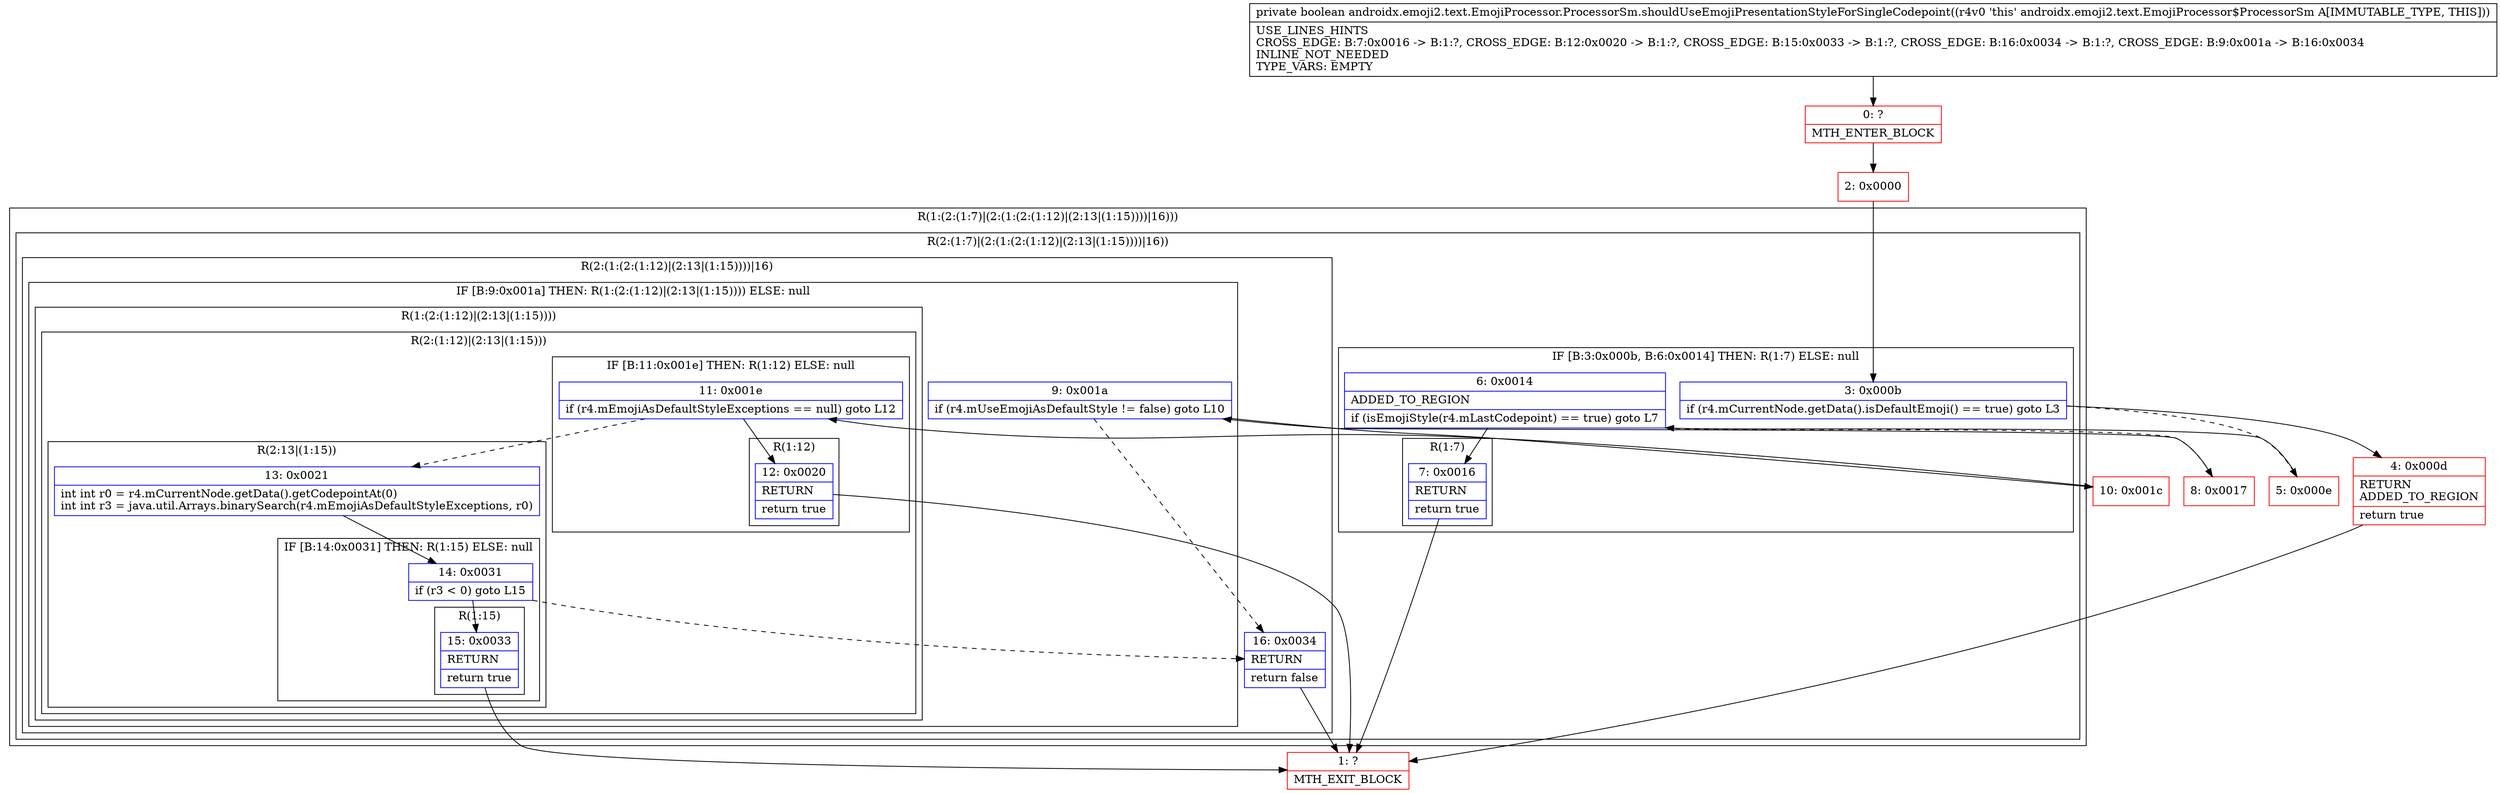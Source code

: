 digraph "CFG forandroidx.emoji2.text.EmojiProcessor.ProcessorSm.shouldUseEmojiPresentationStyleForSingleCodepoint()Z" {
subgraph cluster_Region_1205112810 {
label = "R(1:(2:(1:7)|(2:(1:(2:(1:12)|(2:13|(1:15))))|16)))";
node [shape=record,color=blue];
subgraph cluster_Region_1579619671 {
label = "R(2:(1:7)|(2:(1:(2:(1:12)|(2:13|(1:15))))|16))";
node [shape=record,color=blue];
subgraph cluster_IfRegion_473158893 {
label = "IF [B:3:0x000b, B:6:0x0014] THEN: R(1:7) ELSE: null";
node [shape=record,color=blue];
Node_3 [shape=record,label="{3\:\ 0x000b|if (r4.mCurrentNode.getData().isDefaultEmoji() == true) goto L3\l}"];
Node_6 [shape=record,label="{6\:\ 0x0014|ADDED_TO_REGION\l|if (isEmojiStyle(r4.mLastCodepoint) == true) goto L7\l}"];
subgraph cluster_Region_1971788354 {
label = "R(1:7)";
node [shape=record,color=blue];
Node_7 [shape=record,label="{7\:\ 0x0016|RETURN\l|return true\l}"];
}
}
subgraph cluster_Region_374300871 {
label = "R(2:(1:(2:(1:12)|(2:13|(1:15))))|16)";
node [shape=record,color=blue];
subgraph cluster_IfRegion_1881424628 {
label = "IF [B:9:0x001a] THEN: R(1:(2:(1:12)|(2:13|(1:15)))) ELSE: null";
node [shape=record,color=blue];
Node_9 [shape=record,label="{9\:\ 0x001a|if (r4.mUseEmojiAsDefaultStyle != false) goto L10\l}"];
subgraph cluster_Region_1915909281 {
label = "R(1:(2:(1:12)|(2:13|(1:15))))";
node [shape=record,color=blue];
subgraph cluster_Region_1059726767 {
label = "R(2:(1:12)|(2:13|(1:15)))";
node [shape=record,color=blue];
subgraph cluster_IfRegion_1376662485 {
label = "IF [B:11:0x001e] THEN: R(1:12) ELSE: null";
node [shape=record,color=blue];
Node_11 [shape=record,label="{11\:\ 0x001e|if (r4.mEmojiAsDefaultStyleExceptions == null) goto L12\l}"];
subgraph cluster_Region_15722626 {
label = "R(1:12)";
node [shape=record,color=blue];
Node_12 [shape=record,label="{12\:\ 0x0020|RETURN\l|return true\l}"];
}
}
subgraph cluster_Region_1842569676 {
label = "R(2:13|(1:15))";
node [shape=record,color=blue];
Node_13 [shape=record,label="{13\:\ 0x0021|int int r0 = r4.mCurrentNode.getData().getCodepointAt(0)\lint int r3 = java.util.Arrays.binarySearch(r4.mEmojiAsDefaultStyleExceptions, r0)\l}"];
subgraph cluster_IfRegion_1322066539 {
label = "IF [B:14:0x0031] THEN: R(1:15) ELSE: null";
node [shape=record,color=blue];
Node_14 [shape=record,label="{14\:\ 0x0031|if (r3 \< 0) goto L15\l}"];
subgraph cluster_Region_1637421890 {
label = "R(1:15)";
node [shape=record,color=blue];
Node_15 [shape=record,label="{15\:\ 0x0033|RETURN\l|return true\l}"];
}
}
}
}
}
}
Node_16 [shape=record,label="{16\:\ 0x0034|RETURN\l|return false\l}"];
}
}
}
Node_0 [shape=record,color=red,label="{0\:\ ?|MTH_ENTER_BLOCK\l}"];
Node_2 [shape=record,color=red,label="{2\:\ 0x0000}"];
Node_4 [shape=record,color=red,label="{4\:\ 0x000d|RETURN\lADDED_TO_REGION\l|return true\l}"];
Node_1 [shape=record,color=red,label="{1\:\ ?|MTH_EXIT_BLOCK\l}"];
Node_5 [shape=record,color=red,label="{5\:\ 0x000e}"];
Node_8 [shape=record,color=red,label="{8\:\ 0x0017}"];
Node_10 [shape=record,color=red,label="{10\:\ 0x001c}"];
MethodNode[shape=record,label="{private boolean androidx.emoji2.text.EmojiProcessor.ProcessorSm.shouldUseEmojiPresentationStyleForSingleCodepoint((r4v0 'this' androidx.emoji2.text.EmojiProcessor$ProcessorSm A[IMMUTABLE_TYPE, THIS]))  | USE_LINES_HINTS\lCROSS_EDGE: B:7:0x0016 \-\> B:1:?, CROSS_EDGE: B:12:0x0020 \-\> B:1:?, CROSS_EDGE: B:15:0x0033 \-\> B:1:?, CROSS_EDGE: B:16:0x0034 \-\> B:1:?, CROSS_EDGE: B:9:0x001a \-\> B:16:0x0034\lINLINE_NOT_NEEDED\lTYPE_VARS: EMPTY\l}"];
MethodNode -> Node_0;Node_3 -> Node_4;
Node_3 -> Node_5[style=dashed];
Node_6 -> Node_7;
Node_6 -> Node_8[style=dashed];
Node_7 -> Node_1;
Node_9 -> Node_10;
Node_9 -> Node_16[style=dashed];
Node_11 -> Node_12;
Node_11 -> Node_13[style=dashed];
Node_12 -> Node_1;
Node_13 -> Node_14;
Node_14 -> Node_15;
Node_14 -> Node_16[style=dashed];
Node_15 -> Node_1;
Node_16 -> Node_1;
Node_0 -> Node_2;
Node_2 -> Node_3;
Node_4 -> Node_1;
Node_5 -> Node_6;
Node_8 -> Node_9;
Node_10 -> Node_11;
}

